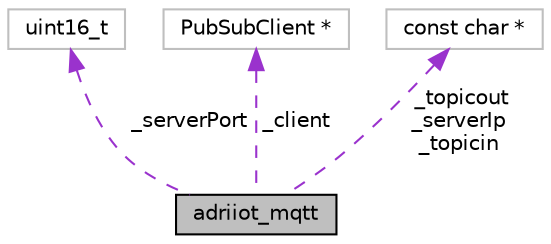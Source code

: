 digraph "adriiot_mqtt"
{
 // LATEX_PDF_SIZE
  edge [fontname="Helvetica",fontsize="10",labelfontname="Helvetica",labelfontsize="10"];
  node [fontname="Helvetica",fontsize="10",shape=record];
  Node1 [label="adriiot_mqtt",height=0.2,width=0.4,color="black", fillcolor="grey75", style="filled", fontcolor="black",tooltip=" "];
  Node2 -> Node1 [dir="back",color="darkorchid3",fontsize="10",style="dashed",label=" _serverPort" ,fontname="Helvetica"];
  Node2 [label="uint16_t",height=0.2,width=0.4,color="grey75", fillcolor="white", style="filled",tooltip=" "];
  Node3 -> Node1 [dir="back",color="darkorchid3",fontsize="10",style="dashed",label=" _client" ,fontname="Helvetica"];
  Node3 [label="PubSubClient *",height=0.2,width=0.4,color="grey75", fillcolor="white", style="filled",tooltip=" "];
  Node4 -> Node1 [dir="back",color="darkorchid3",fontsize="10",style="dashed",label=" _topicout\n_serverIp\n_topicin" ,fontname="Helvetica"];
  Node4 [label="const char *",height=0.2,width=0.4,color="grey75", fillcolor="white", style="filled",tooltip=" "];
}
